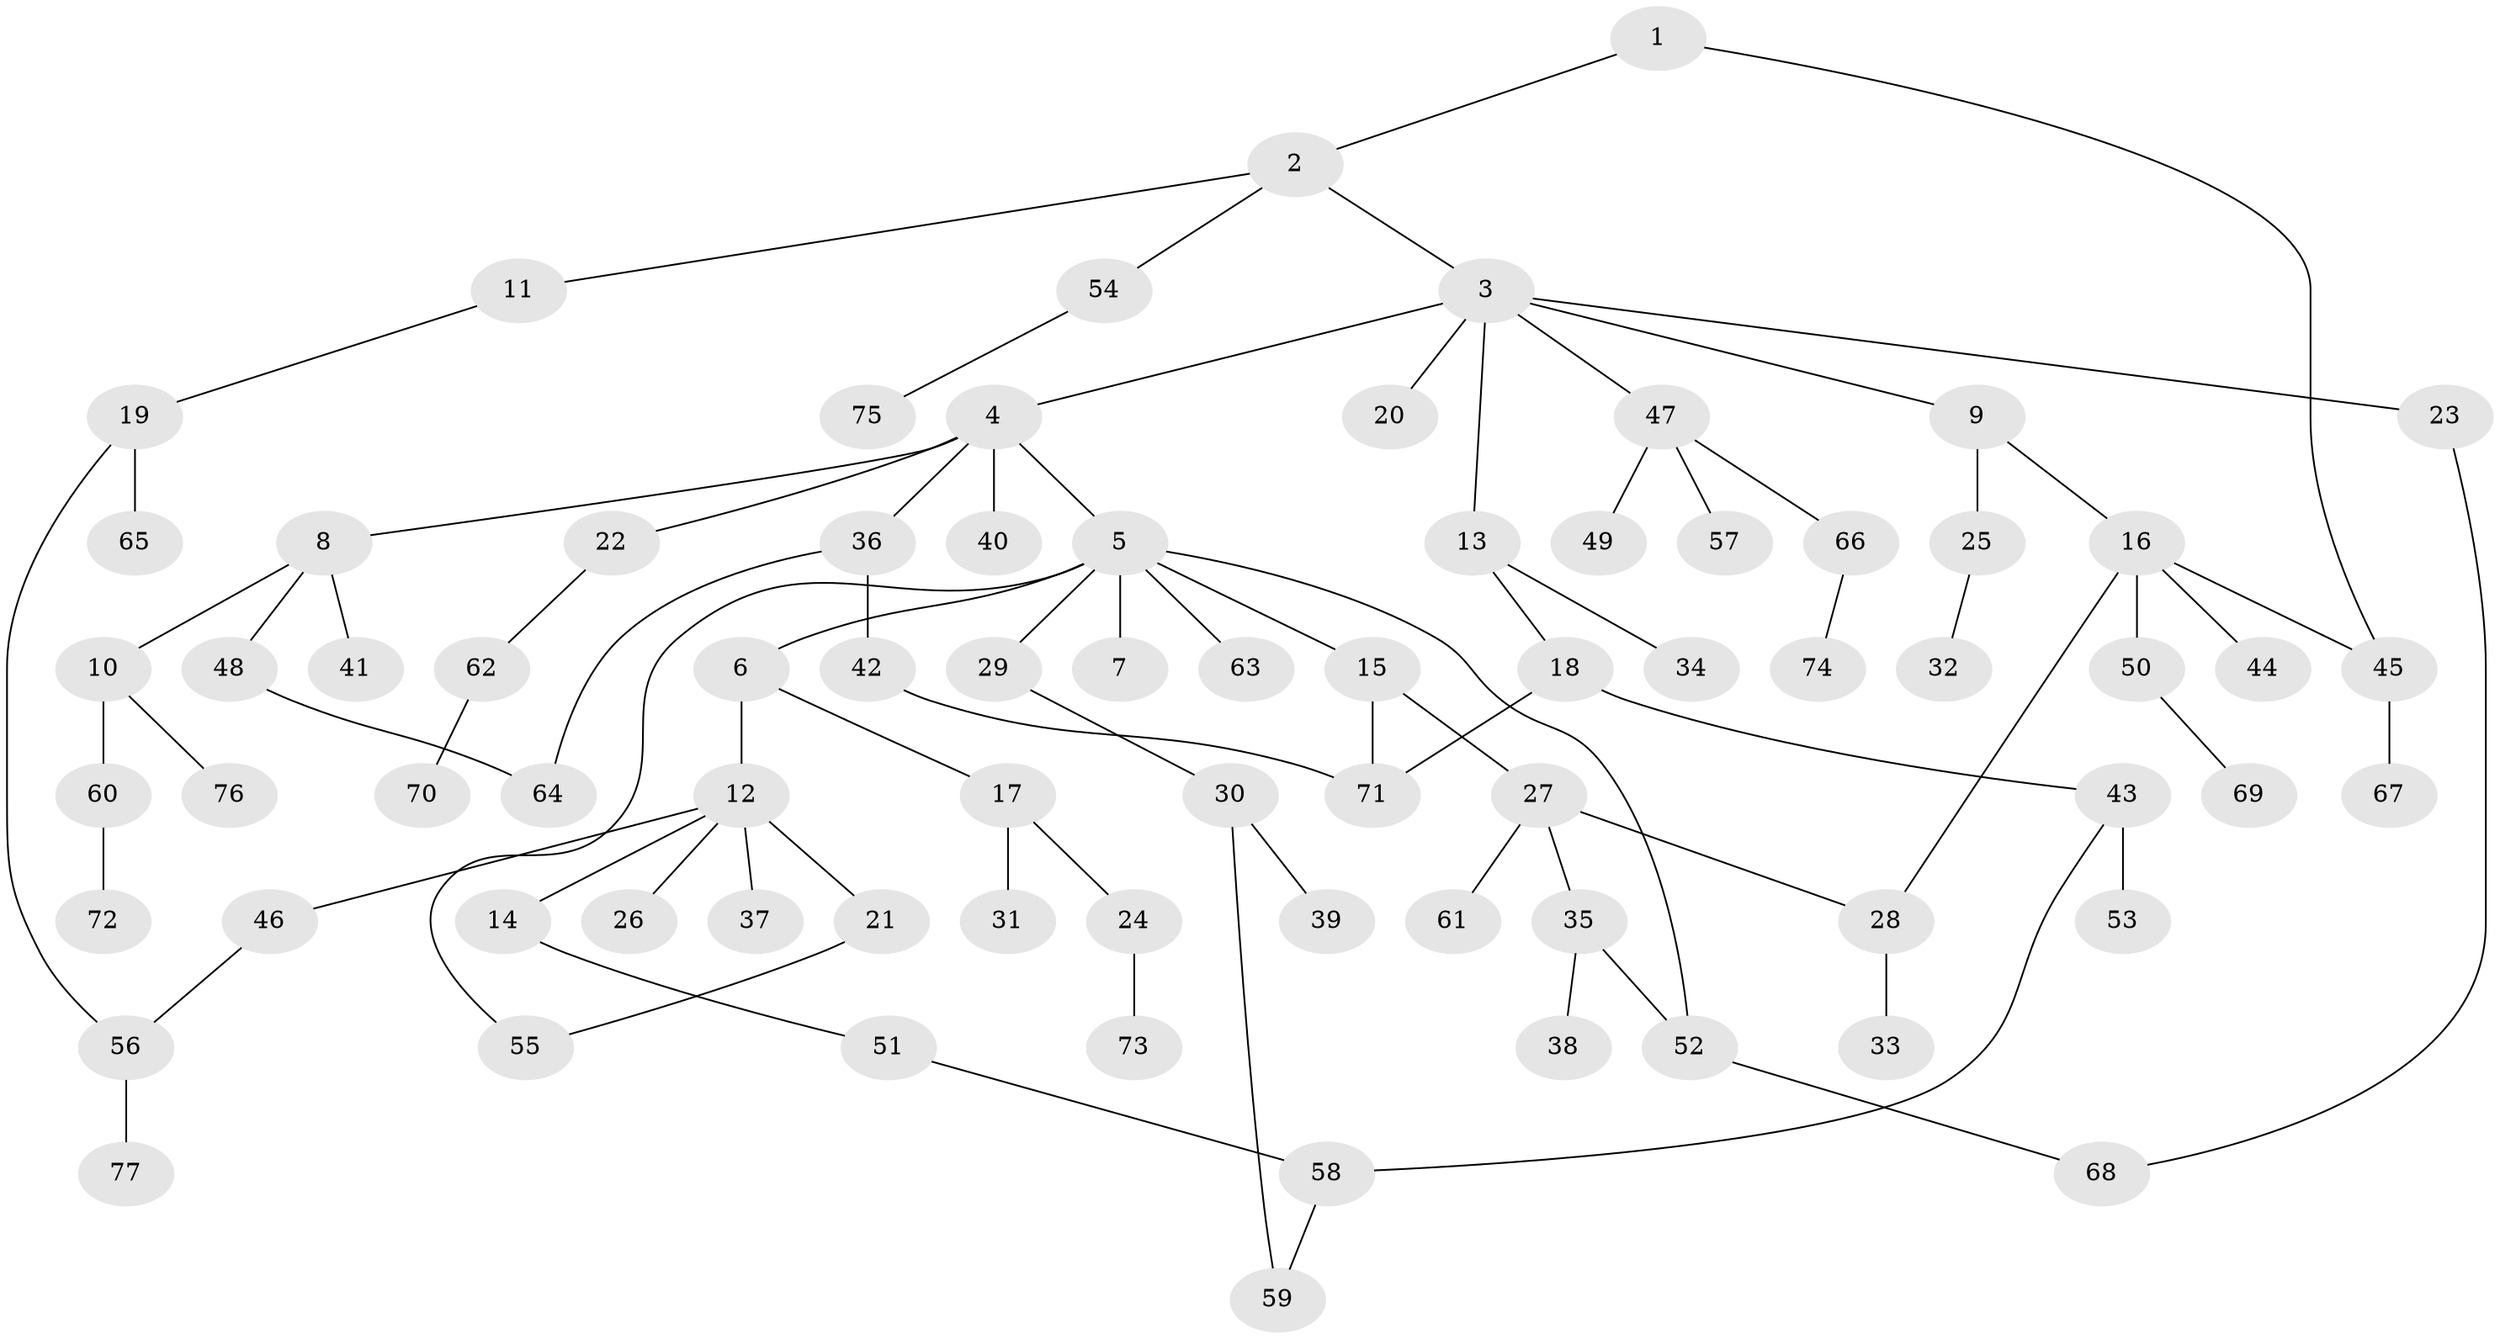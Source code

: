 // Generated by graph-tools (version 1.1) at 2025/10/02/27/25 16:10:55]
// undirected, 77 vertices, 87 edges
graph export_dot {
graph [start="1"]
  node [color=gray90,style=filled];
  1;
  2;
  3;
  4;
  5;
  6;
  7;
  8;
  9;
  10;
  11;
  12;
  13;
  14;
  15;
  16;
  17;
  18;
  19;
  20;
  21;
  22;
  23;
  24;
  25;
  26;
  27;
  28;
  29;
  30;
  31;
  32;
  33;
  34;
  35;
  36;
  37;
  38;
  39;
  40;
  41;
  42;
  43;
  44;
  45;
  46;
  47;
  48;
  49;
  50;
  51;
  52;
  53;
  54;
  55;
  56;
  57;
  58;
  59;
  60;
  61;
  62;
  63;
  64;
  65;
  66;
  67;
  68;
  69;
  70;
  71;
  72;
  73;
  74;
  75;
  76;
  77;
  1 -- 2;
  1 -- 45;
  2 -- 3;
  2 -- 11;
  2 -- 54;
  3 -- 4;
  3 -- 9;
  3 -- 13;
  3 -- 20;
  3 -- 23;
  3 -- 47;
  4 -- 5;
  4 -- 8;
  4 -- 22;
  4 -- 36;
  4 -- 40;
  5 -- 6;
  5 -- 7;
  5 -- 15;
  5 -- 29;
  5 -- 52;
  5 -- 55;
  5 -- 63;
  6 -- 12;
  6 -- 17;
  8 -- 10;
  8 -- 41;
  8 -- 48;
  9 -- 16;
  9 -- 25;
  10 -- 60;
  10 -- 76;
  11 -- 19;
  12 -- 14;
  12 -- 21;
  12 -- 26;
  12 -- 37;
  12 -- 46;
  13 -- 18;
  13 -- 34;
  14 -- 51;
  15 -- 27;
  15 -- 71;
  16 -- 28;
  16 -- 44;
  16 -- 50;
  16 -- 45;
  17 -- 24;
  17 -- 31;
  18 -- 43;
  18 -- 71;
  19 -- 65;
  19 -- 56;
  21 -- 55;
  22 -- 62;
  23 -- 68;
  24 -- 73;
  25 -- 32;
  27 -- 35;
  27 -- 61;
  27 -- 28;
  28 -- 33;
  29 -- 30;
  30 -- 39;
  30 -- 59;
  35 -- 38;
  35 -- 52;
  36 -- 42;
  36 -- 64;
  42 -- 71;
  43 -- 53;
  43 -- 58;
  45 -- 67;
  46 -- 56;
  47 -- 49;
  47 -- 57;
  47 -- 66;
  48 -- 64;
  50 -- 69;
  51 -- 58;
  52 -- 68;
  54 -- 75;
  56 -- 77;
  58 -- 59;
  60 -- 72;
  62 -- 70;
  66 -- 74;
}
